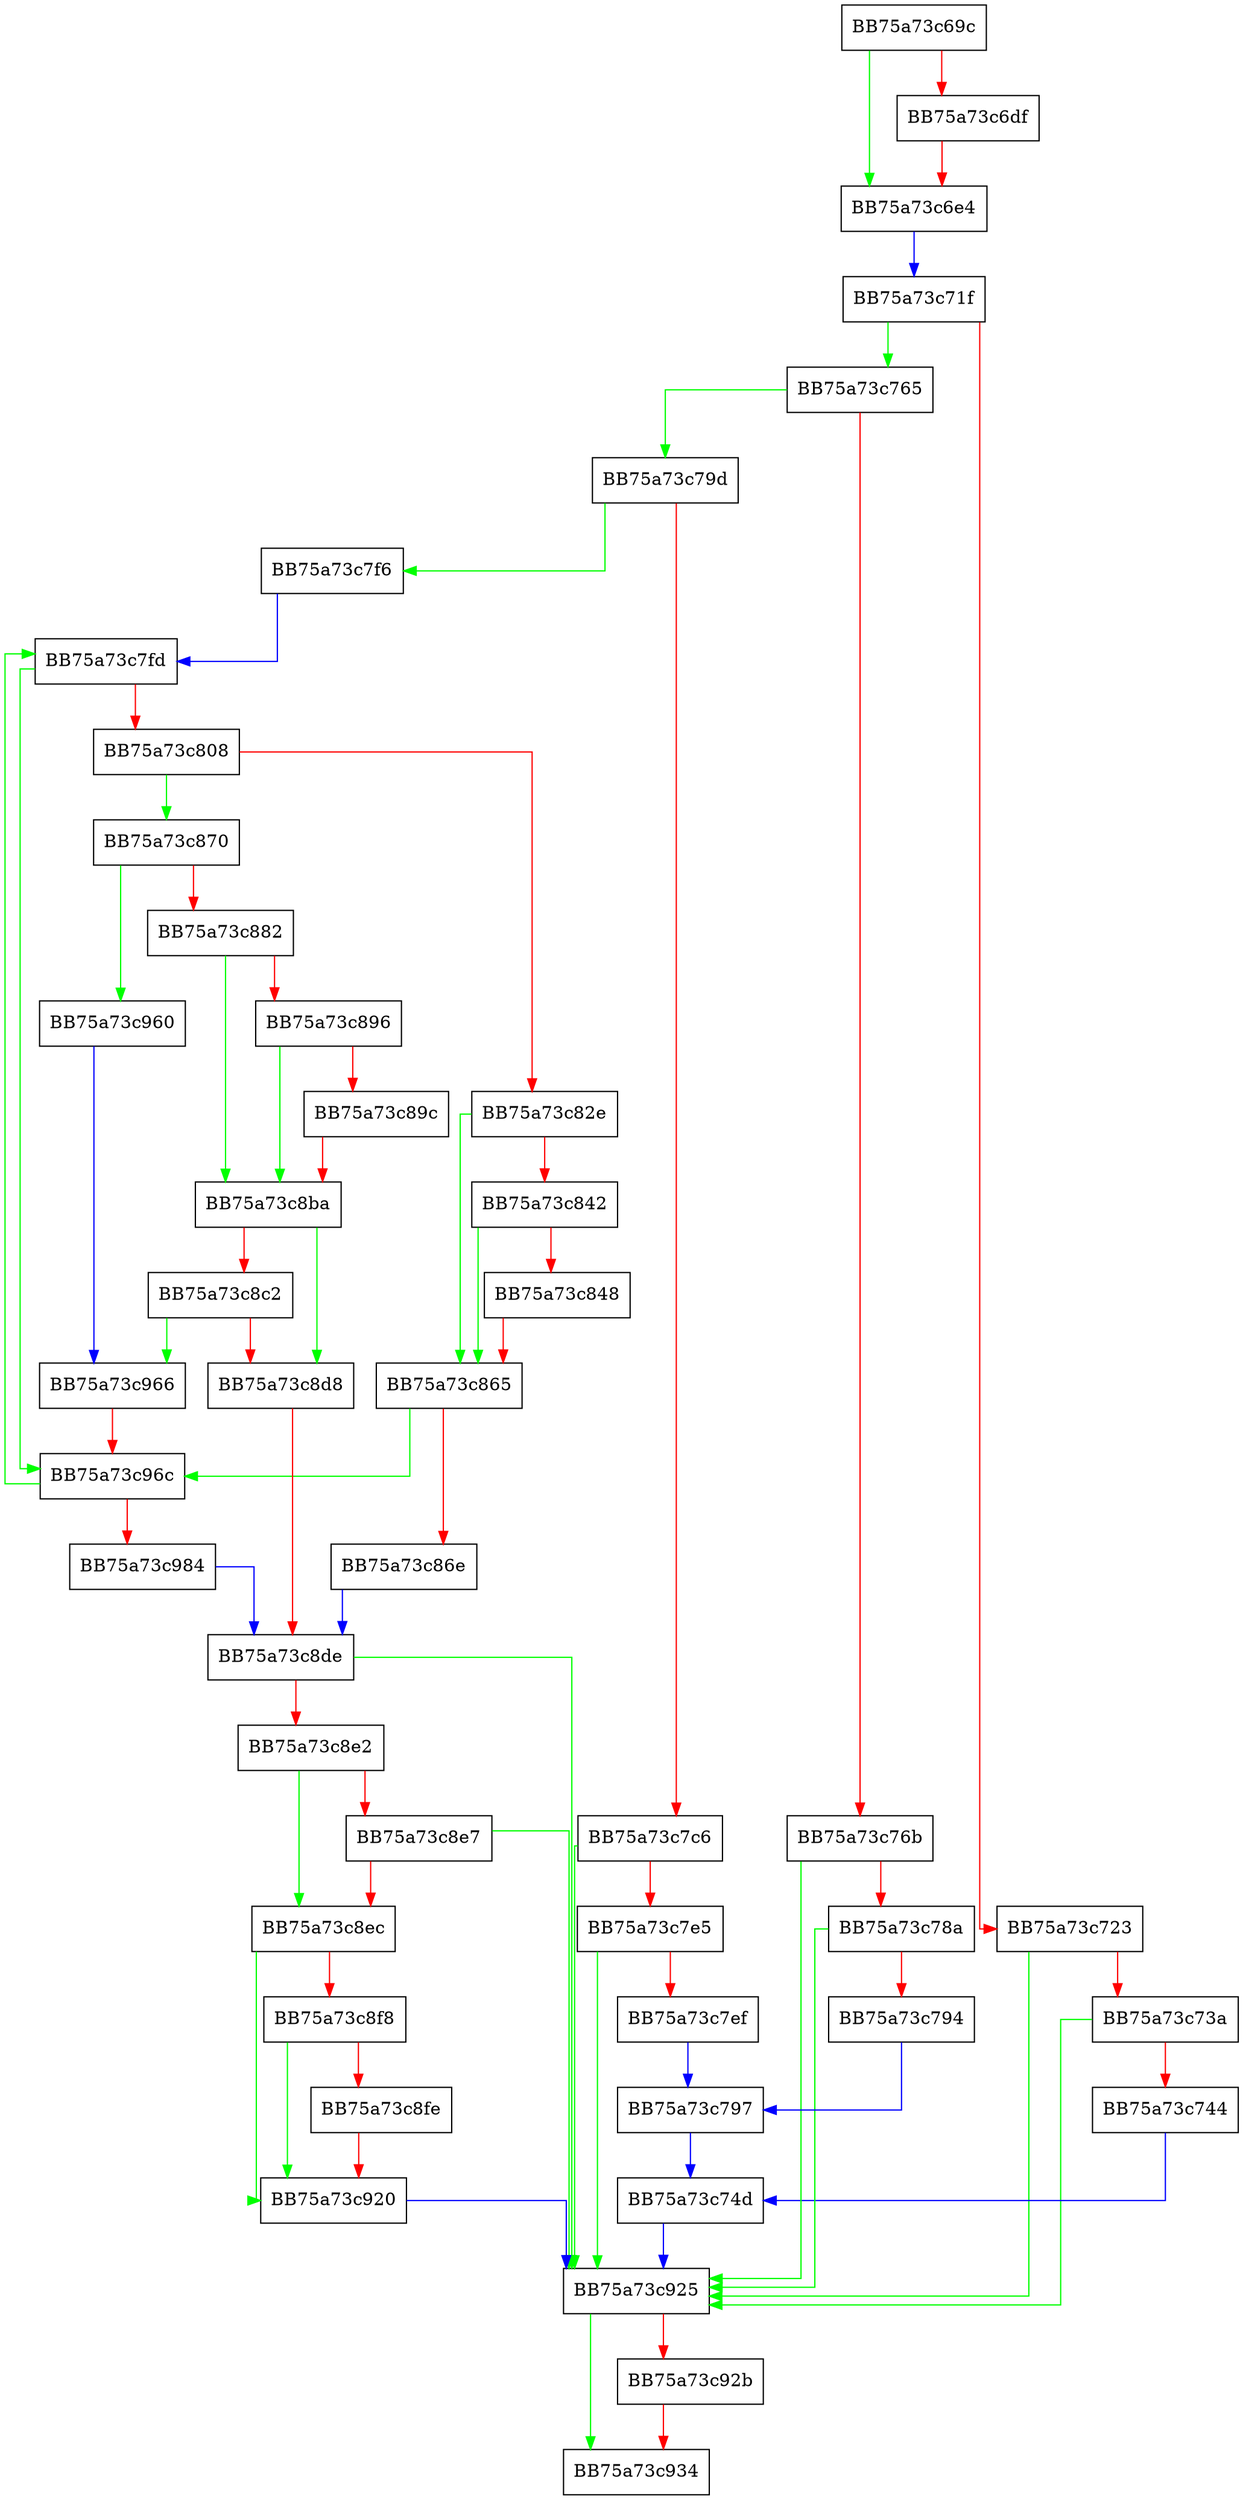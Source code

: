 digraph SuspendProcessThreads {
  node [shape="box"];
  graph [splines=ortho];
  BB75a73c69c -> BB75a73c6e4 [color="green"];
  BB75a73c69c -> BB75a73c6df [color="red"];
  BB75a73c6df -> BB75a73c6e4 [color="red"];
  BB75a73c6e4 -> BB75a73c71f [color="blue"];
  BB75a73c71f -> BB75a73c765 [color="green"];
  BB75a73c71f -> BB75a73c723 [color="red"];
  BB75a73c723 -> BB75a73c925 [color="green"];
  BB75a73c723 -> BB75a73c73a [color="red"];
  BB75a73c73a -> BB75a73c925 [color="green"];
  BB75a73c73a -> BB75a73c744 [color="red"];
  BB75a73c744 -> BB75a73c74d [color="blue"];
  BB75a73c74d -> BB75a73c925 [color="blue"];
  BB75a73c765 -> BB75a73c79d [color="green"];
  BB75a73c765 -> BB75a73c76b [color="red"];
  BB75a73c76b -> BB75a73c925 [color="green"];
  BB75a73c76b -> BB75a73c78a [color="red"];
  BB75a73c78a -> BB75a73c925 [color="green"];
  BB75a73c78a -> BB75a73c794 [color="red"];
  BB75a73c794 -> BB75a73c797 [color="blue"];
  BB75a73c797 -> BB75a73c74d [color="blue"];
  BB75a73c79d -> BB75a73c7f6 [color="green"];
  BB75a73c79d -> BB75a73c7c6 [color="red"];
  BB75a73c7c6 -> BB75a73c925 [color="green"];
  BB75a73c7c6 -> BB75a73c7e5 [color="red"];
  BB75a73c7e5 -> BB75a73c925 [color="green"];
  BB75a73c7e5 -> BB75a73c7ef [color="red"];
  BB75a73c7ef -> BB75a73c797 [color="blue"];
  BB75a73c7f6 -> BB75a73c7fd [color="blue"];
  BB75a73c7fd -> BB75a73c96c [color="green"];
  BB75a73c7fd -> BB75a73c808 [color="red"];
  BB75a73c808 -> BB75a73c870 [color="green"];
  BB75a73c808 -> BB75a73c82e [color="red"];
  BB75a73c82e -> BB75a73c865 [color="green"];
  BB75a73c82e -> BB75a73c842 [color="red"];
  BB75a73c842 -> BB75a73c865 [color="green"];
  BB75a73c842 -> BB75a73c848 [color="red"];
  BB75a73c848 -> BB75a73c865 [color="red"];
  BB75a73c865 -> BB75a73c96c [color="green"];
  BB75a73c865 -> BB75a73c86e [color="red"];
  BB75a73c86e -> BB75a73c8de [color="blue"];
  BB75a73c870 -> BB75a73c960 [color="green"];
  BB75a73c870 -> BB75a73c882 [color="red"];
  BB75a73c882 -> BB75a73c8ba [color="green"];
  BB75a73c882 -> BB75a73c896 [color="red"];
  BB75a73c896 -> BB75a73c8ba [color="green"];
  BB75a73c896 -> BB75a73c89c [color="red"];
  BB75a73c89c -> BB75a73c8ba [color="red"];
  BB75a73c8ba -> BB75a73c8d8 [color="green"];
  BB75a73c8ba -> BB75a73c8c2 [color="red"];
  BB75a73c8c2 -> BB75a73c966 [color="green"];
  BB75a73c8c2 -> BB75a73c8d8 [color="red"];
  BB75a73c8d8 -> BB75a73c8de [color="red"];
  BB75a73c8de -> BB75a73c925 [color="green"];
  BB75a73c8de -> BB75a73c8e2 [color="red"];
  BB75a73c8e2 -> BB75a73c8ec [color="green"];
  BB75a73c8e2 -> BB75a73c8e7 [color="red"];
  BB75a73c8e7 -> BB75a73c925 [color="green"];
  BB75a73c8e7 -> BB75a73c8ec [color="red"];
  BB75a73c8ec -> BB75a73c920 [color="green"];
  BB75a73c8ec -> BB75a73c8f8 [color="red"];
  BB75a73c8f8 -> BB75a73c920 [color="green"];
  BB75a73c8f8 -> BB75a73c8fe [color="red"];
  BB75a73c8fe -> BB75a73c920 [color="red"];
  BB75a73c920 -> BB75a73c925 [color="blue"];
  BB75a73c925 -> BB75a73c934 [color="green"];
  BB75a73c925 -> BB75a73c92b [color="red"];
  BB75a73c92b -> BB75a73c934 [color="red"];
  BB75a73c960 -> BB75a73c966 [color="blue"];
  BB75a73c966 -> BB75a73c96c [color="red"];
  BB75a73c96c -> BB75a73c7fd [color="green"];
  BB75a73c96c -> BB75a73c984 [color="red"];
  BB75a73c984 -> BB75a73c8de [color="blue"];
}